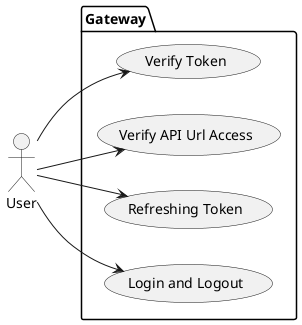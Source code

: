 @startuml gateway-service

left to right direction
actor User as u
package Gateway{
    usecase "Verify Token" as uc1
    usecase "Verify API Url Access" as uc2
    usecase "Refreshing Token" as uc3
    usecase "Login and Logout" as uc4
}

u --> uc1
u --> uc2
u --> uc3
u --> uc4

@enduml